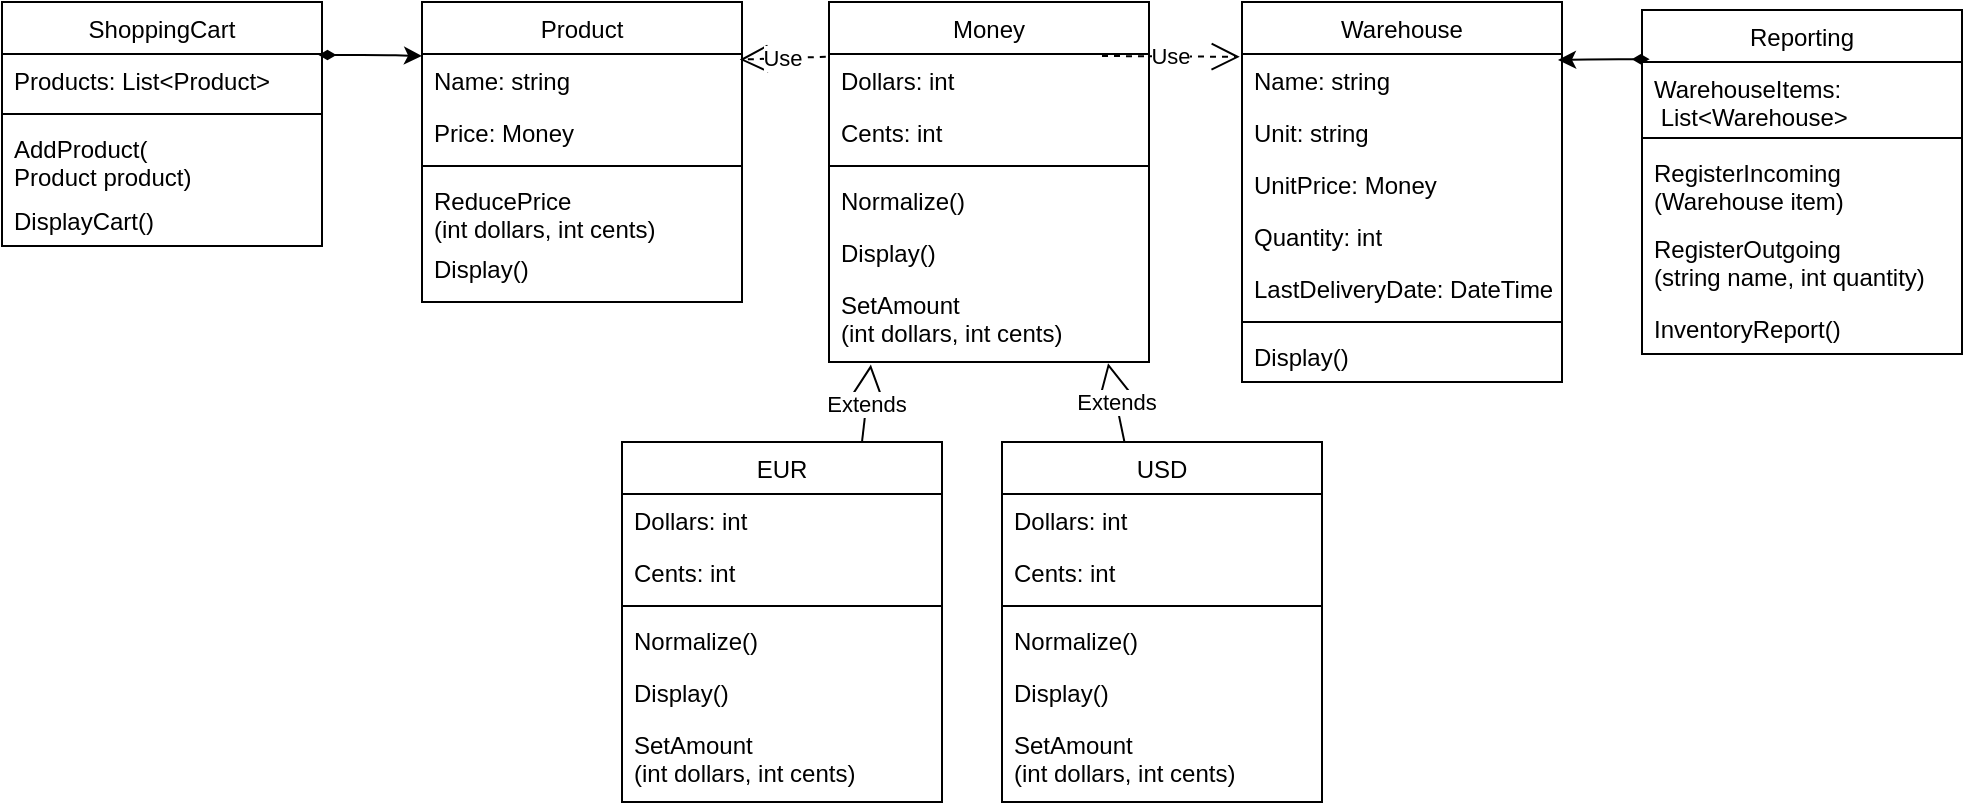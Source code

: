 <mxfile version="26.0.11">
  <diagram id="C5RBs43oDa-KdzZeNtuy" name="Page-1">
    <mxGraphModel dx="1509" dy="785" grid="1" gridSize="10" guides="1" tooltips="1" connect="1" arrows="1" fold="1" page="1" pageScale="1" pageWidth="827" pageHeight="1169" math="0" shadow="0">
      <root>
        <mxCell id="WIyWlLk6GJQsqaUBKTNV-0" />
        <mxCell id="WIyWlLk6GJQsqaUBKTNV-1" parent="WIyWlLk6GJQsqaUBKTNV-0" />
        <mxCell id="zkfFHV4jXpPFQw0GAbJ--17" value="Money" style="swimlane;fontStyle=0;align=center;verticalAlign=top;childLayout=stackLayout;horizontal=1;startSize=26;horizontalStack=0;resizeParent=1;resizeLast=0;collapsible=1;marginBottom=0;rounded=0;shadow=0;strokeWidth=1;" parent="WIyWlLk6GJQsqaUBKTNV-1" vertex="1">
          <mxGeometry x="413.5" y="320" width="160" height="180" as="geometry">
            <mxRectangle x="550" y="140" width="160" height="26" as="alternateBounds" />
          </mxGeometry>
        </mxCell>
        <mxCell id="zkfFHV4jXpPFQw0GAbJ--18" value="Dollars: int" style="text;align=left;verticalAlign=top;spacingLeft=4;spacingRight=4;overflow=hidden;rotatable=0;points=[[0,0.5],[1,0.5]];portConstraint=eastwest;" parent="zkfFHV4jXpPFQw0GAbJ--17" vertex="1">
          <mxGeometry y="26" width="160" height="26" as="geometry" />
        </mxCell>
        <mxCell id="zkfFHV4jXpPFQw0GAbJ--19" value="Cents: int" style="text;align=left;verticalAlign=top;spacingLeft=4;spacingRight=4;overflow=hidden;rotatable=0;points=[[0,0.5],[1,0.5]];portConstraint=eastwest;rounded=0;shadow=0;html=0;" parent="zkfFHV4jXpPFQw0GAbJ--17" vertex="1">
          <mxGeometry y="52" width="160" height="26" as="geometry" />
        </mxCell>
        <mxCell id="zkfFHV4jXpPFQw0GAbJ--23" value="" style="line;html=1;strokeWidth=1;align=left;verticalAlign=middle;spacingTop=-1;spacingLeft=3;spacingRight=3;rotatable=0;labelPosition=right;points=[];portConstraint=eastwest;" parent="zkfFHV4jXpPFQw0GAbJ--17" vertex="1">
          <mxGeometry y="78" width="160" height="8" as="geometry" />
        </mxCell>
        <mxCell id="zkfFHV4jXpPFQw0GAbJ--24" value="Normalize()" style="text;align=left;verticalAlign=top;spacingLeft=4;spacingRight=4;overflow=hidden;rotatable=0;points=[[0,0.5],[1,0.5]];portConstraint=eastwest;" parent="zkfFHV4jXpPFQw0GAbJ--17" vertex="1">
          <mxGeometry y="86" width="160" height="26" as="geometry" />
        </mxCell>
        <mxCell id="zkfFHV4jXpPFQw0GAbJ--25" value="Display()" style="text;align=left;verticalAlign=top;spacingLeft=4;spacingRight=4;overflow=hidden;rotatable=0;points=[[0,0.5],[1,0.5]];portConstraint=eastwest;" parent="zkfFHV4jXpPFQw0GAbJ--17" vertex="1">
          <mxGeometry y="112" width="160" height="26" as="geometry" />
        </mxCell>
        <mxCell id="BN53Nru0uiy-R2oZk1Ck-38" value="SetAmount&#xa;(int dollars, int cents)" style="text;align=left;verticalAlign=top;spacingLeft=4;spacingRight=4;overflow=hidden;rotatable=0;points=[[0,0.5],[1,0.5]];portConstraint=eastwest;" vertex="1" parent="zkfFHV4jXpPFQw0GAbJ--17">
          <mxGeometry y="138" width="160" height="42" as="geometry" />
        </mxCell>
        <mxCell id="BN53Nru0uiy-R2oZk1Ck-0" value="Product" style="swimlane;fontStyle=0;align=center;verticalAlign=top;childLayout=stackLayout;horizontal=1;startSize=26;horizontalStack=0;resizeParent=1;resizeLast=0;collapsible=1;marginBottom=0;rounded=0;shadow=0;strokeWidth=1;" vertex="1" parent="WIyWlLk6GJQsqaUBKTNV-1">
          <mxGeometry x="210" y="320" width="160" height="150" as="geometry">
            <mxRectangle x="550" y="140" width="160" height="26" as="alternateBounds" />
          </mxGeometry>
        </mxCell>
        <mxCell id="BN53Nru0uiy-R2oZk1Ck-1" value="Name: string" style="text;align=left;verticalAlign=top;spacingLeft=4;spacingRight=4;overflow=hidden;rotatable=0;points=[[0,0.5],[1,0.5]];portConstraint=eastwest;" vertex="1" parent="BN53Nru0uiy-R2oZk1Ck-0">
          <mxGeometry y="26" width="160" height="26" as="geometry" />
        </mxCell>
        <mxCell id="BN53Nru0uiy-R2oZk1Ck-2" value="Price: Money" style="text;align=left;verticalAlign=top;spacingLeft=4;spacingRight=4;overflow=hidden;rotatable=0;points=[[0,0.5],[1,0.5]];portConstraint=eastwest;rounded=0;shadow=0;html=0;" vertex="1" parent="BN53Nru0uiy-R2oZk1Ck-0">
          <mxGeometry y="52" width="160" height="26" as="geometry" />
        </mxCell>
        <mxCell id="BN53Nru0uiy-R2oZk1Ck-6" value="" style="line;html=1;strokeWidth=1;align=left;verticalAlign=middle;spacingTop=-1;spacingLeft=3;spacingRight=3;rotatable=0;labelPosition=right;points=[];portConstraint=eastwest;" vertex="1" parent="BN53Nru0uiy-R2oZk1Ck-0">
          <mxGeometry y="78" width="160" height="8" as="geometry" />
        </mxCell>
        <mxCell id="BN53Nru0uiy-R2oZk1Ck-7" value="ReducePrice&#xa;(int dollars, int cents)" style="text;align=left;verticalAlign=top;spacingLeft=4;spacingRight=4;overflow=hidden;rotatable=0;points=[[0,0.5],[1,0.5]];portConstraint=eastwest;" vertex="1" parent="BN53Nru0uiy-R2oZk1Ck-0">
          <mxGeometry y="86" width="160" height="34" as="geometry" />
        </mxCell>
        <mxCell id="BN53Nru0uiy-R2oZk1Ck-8" value="Display()" style="text;align=left;verticalAlign=top;spacingLeft=4;spacingRight=4;overflow=hidden;rotatable=0;points=[[0,0.5],[1,0.5]];portConstraint=eastwest;" vertex="1" parent="BN53Nru0uiy-R2oZk1Ck-0">
          <mxGeometry y="120" width="160" height="26" as="geometry" />
        </mxCell>
        <mxCell id="BN53Nru0uiy-R2oZk1Ck-9" value="Warehouse" style="swimlane;fontStyle=0;align=center;verticalAlign=top;childLayout=stackLayout;horizontal=1;startSize=26;horizontalStack=0;resizeParent=1;resizeLast=0;collapsible=1;marginBottom=0;rounded=0;shadow=0;strokeWidth=1;" vertex="1" parent="WIyWlLk6GJQsqaUBKTNV-1">
          <mxGeometry x="620" y="320" width="160" height="190" as="geometry">
            <mxRectangle x="550" y="140" width="160" height="26" as="alternateBounds" />
          </mxGeometry>
        </mxCell>
        <mxCell id="BN53Nru0uiy-R2oZk1Ck-10" value="Name: string" style="text;align=left;verticalAlign=top;spacingLeft=4;spacingRight=4;overflow=hidden;rotatable=0;points=[[0,0.5],[1,0.5]];portConstraint=eastwest;" vertex="1" parent="BN53Nru0uiy-R2oZk1Ck-9">
          <mxGeometry y="26" width="160" height="26" as="geometry" />
        </mxCell>
        <mxCell id="BN53Nru0uiy-R2oZk1Ck-11" value="Unit: string" style="text;align=left;verticalAlign=top;spacingLeft=4;spacingRight=4;overflow=hidden;rotatable=0;points=[[0,0.5],[1,0.5]];portConstraint=eastwest;rounded=0;shadow=0;html=0;" vertex="1" parent="BN53Nru0uiy-R2oZk1Ck-9">
          <mxGeometry y="52" width="160" height="26" as="geometry" />
        </mxCell>
        <mxCell id="BN53Nru0uiy-R2oZk1Ck-12" value="UnitPrice: Money" style="text;align=left;verticalAlign=top;spacingLeft=4;spacingRight=4;overflow=hidden;rotatable=0;points=[[0,0.5],[1,0.5]];portConstraint=eastwest;rounded=0;shadow=0;html=0;" vertex="1" parent="BN53Nru0uiy-R2oZk1Ck-9">
          <mxGeometry y="78" width="160" height="26" as="geometry" />
        </mxCell>
        <mxCell id="BN53Nru0uiy-R2oZk1Ck-13" value="Quantity: int" style="text;align=left;verticalAlign=top;spacingLeft=4;spacingRight=4;overflow=hidden;rotatable=0;points=[[0,0.5],[1,0.5]];portConstraint=eastwest;rounded=0;shadow=0;html=0;" vertex="1" parent="BN53Nru0uiy-R2oZk1Ck-9">
          <mxGeometry y="104" width="160" height="26" as="geometry" />
        </mxCell>
        <mxCell id="BN53Nru0uiy-R2oZk1Ck-14" value="LastDeliveryDate: DateTime" style="text;align=left;verticalAlign=top;spacingLeft=4;spacingRight=4;overflow=hidden;rotatable=0;points=[[0,0.5],[1,0.5]];portConstraint=eastwest;rounded=0;shadow=0;html=0;" vertex="1" parent="BN53Nru0uiy-R2oZk1Ck-9">
          <mxGeometry y="130" width="160" height="26" as="geometry" />
        </mxCell>
        <mxCell id="BN53Nru0uiy-R2oZk1Ck-15" value="" style="line;html=1;strokeWidth=1;align=left;verticalAlign=middle;spacingTop=-1;spacingLeft=3;spacingRight=3;rotatable=0;labelPosition=right;points=[];portConstraint=eastwest;" vertex="1" parent="BN53Nru0uiy-R2oZk1Ck-9">
          <mxGeometry y="156" width="160" height="8" as="geometry" />
        </mxCell>
        <mxCell id="BN53Nru0uiy-R2oZk1Ck-16" value="Display()" style="text;align=left;verticalAlign=top;spacingLeft=4;spacingRight=4;overflow=hidden;rotatable=0;points=[[0,0.5],[1,0.5]];portConstraint=eastwest;" vertex="1" parent="BN53Nru0uiy-R2oZk1Ck-9">
          <mxGeometry y="164" width="160" height="26" as="geometry" />
        </mxCell>
        <mxCell id="BN53Nru0uiy-R2oZk1Ck-18" value="Reporting" style="swimlane;fontStyle=0;align=center;verticalAlign=top;childLayout=stackLayout;horizontal=1;startSize=26;horizontalStack=0;resizeParent=1;resizeLast=0;collapsible=1;marginBottom=0;rounded=0;shadow=0;strokeWidth=1;" vertex="1" parent="WIyWlLk6GJQsqaUBKTNV-1">
          <mxGeometry x="820" y="324" width="160" height="172" as="geometry">
            <mxRectangle x="550" y="140" width="160" height="26" as="alternateBounds" />
          </mxGeometry>
        </mxCell>
        <mxCell id="BN53Nru0uiy-R2oZk1Ck-19" value="WarehouseItems:&#xa; List&lt;Warehouse&gt;" style="text;align=left;verticalAlign=top;spacingLeft=4;spacingRight=4;overflow=hidden;rotatable=0;points=[[0,0.5],[1,0.5]];portConstraint=eastwest;" vertex="1" parent="BN53Nru0uiy-R2oZk1Ck-18">
          <mxGeometry y="26" width="160" height="34" as="geometry" />
        </mxCell>
        <mxCell id="BN53Nru0uiy-R2oZk1Ck-24" value="" style="line;html=1;strokeWidth=1;align=left;verticalAlign=middle;spacingTop=-1;spacingLeft=3;spacingRight=3;rotatable=0;labelPosition=right;points=[];portConstraint=eastwest;" vertex="1" parent="BN53Nru0uiy-R2oZk1Ck-18">
          <mxGeometry y="60" width="160" height="8" as="geometry" />
        </mxCell>
        <mxCell id="BN53Nru0uiy-R2oZk1Ck-25" value="RegisterIncoming&#xa;(Warehouse item)" style="text;align=left;verticalAlign=top;spacingLeft=4;spacingRight=4;overflow=hidden;rotatable=0;points=[[0,0.5],[1,0.5]];portConstraint=eastwest;" vertex="1" parent="BN53Nru0uiy-R2oZk1Ck-18">
          <mxGeometry y="68" width="160" height="38" as="geometry" />
        </mxCell>
        <mxCell id="BN53Nru0uiy-R2oZk1Ck-26" value="RegisterOutgoing&#xa;(string name, int quantity)" style="text;align=left;verticalAlign=top;spacingLeft=4;spacingRight=4;overflow=hidden;rotatable=0;points=[[0,0.5],[1,0.5]];portConstraint=eastwest;" vertex="1" parent="BN53Nru0uiy-R2oZk1Ck-18">
          <mxGeometry y="106" width="160" height="40" as="geometry" />
        </mxCell>
        <mxCell id="BN53Nru0uiy-R2oZk1Ck-23" value="InventoryReport()" style="text;align=left;verticalAlign=top;spacingLeft=4;spacingRight=4;overflow=hidden;rotatable=0;points=[[0,0.5],[1,0.5]];portConstraint=eastwest;rounded=0;shadow=0;html=0;" vertex="1" parent="BN53Nru0uiy-R2oZk1Ck-18">
          <mxGeometry y="146" width="160" height="26" as="geometry" />
        </mxCell>
        <mxCell id="BN53Nru0uiy-R2oZk1Ck-27" value="ShoppingCart" style="swimlane;fontStyle=0;align=center;verticalAlign=top;childLayout=stackLayout;horizontal=1;startSize=26;horizontalStack=0;resizeParent=1;resizeLast=0;collapsible=1;marginBottom=0;rounded=0;shadow=0;strokeWidth=1;" vertex="1" parent="WIyWlLk6GJQsqaUBKTNV-1">
          <mxGeometry y="320" width="160" height="122" as="geometry">
            <mxRectangle x="550" y="140" width="160" height="26" as="alternateBounds" />
          </mxGeometry>
        </mxCell>
        <mxCell id="BN53Nru0uiy-R2oZk1Ck-28" value="Products: List&lt;Product&gt;" style="text;align=left;verticalAlign=top;spacingLeft=4;spacingRight=4;overflow=hidden;rotatable=0;points=[[0,0.5],[1,0.5]];portConstraint=eastwest;" vertex="1" parent="BN53Nru0uiy-R2oZk1Ck-27">
          <mxGeometry y="26" width="160" height="26" as="geometry" />
        </mxCell>
        <mxCell id="BN53Nru0uiy-R2oZk1Ck-33" value="" style="line;html=1;strokeWidth=1;align=left;verticalAlign=middle;spacingTop=-1;spacingLeft=3;spacingRight=3;rotatable=0;labelPosition=right;points=[];portConstraint=eastwest;" vertex="1" parent="BN53Nru0uiy-R2oZk1Ck-27">
          <mxGeometry y="52" width="160" height="8" as="geometry" />
        </mxCell>
        <mxCell id="BN53Nru0uiy-R2oZk1Ck-34" value="AddProduct(&#xa;Product product)" style="text;align=left;verticalAlign=top;spacingLeft=4;spacingRight=4;overflow=hidden;rotatable=0;points=[[0,0.5],[1,0.5]];portConstraint=eastwest;" vertex="1" parent="BN53Nru0uiy-R2oZk1Ck-27">
          <mxGeometry y="60" width="160" height="36" as="geometry" />
        </mxCell>
        <mxCell id="BN53Nru0uiy-R2oZk1Ck-35" value="DisplayCart()" style="text;align=left;verticalAlign=top;spacingLeft=4;spacingRight=4;overflow=hidden;rotatable=0;points=[[0,0.5],[1,0.5]];portConstraint=eastwest;" vertex="1" parent="BN53Nru0uiy-R2oZk1Ck-27">
          <mxGeometry y="96" width="160" height="26" as="geometry" />
        </mxCell>
        <mxCell id="BN53Nru0uiy-R2oZk1Ck-54" value="USD" style="swimlane;fontStyle=0;align=center;verticalAlign=top;childLayout=stackLayout;horizontal=1;startSize=26;horizontalStack=0;resizeParent=1;resizeLast=0;collapsible=1;marginBottom=0;rounded=0;shadow=0;strokeWidth=1;" vertex="1" parent="WIyWlLk6GJQsqaUBKTNV-1">
          <mxGeometry x="500" y="540" width="160" height="180" as="geometry">
            <mxRectangle x="550" y="140" width="160" height="26" as="alternateBounds" />
          </mxGeometry>
        </mxCell>
        <mxCell id="BN53Nru0uiy-R2oZk1Ck-55" value="Dollars: int" style="text;align=left;verticalAlign=top;spacingLeft=4;spacingRight=4;overflow=hidden;rotatable=0;points=[[0,0.5],[1,0.5]];portConstraint=eastwest;" vertex="1" parent="BN53Nru0uiy-R2oZk1Ck-54">
          <mxGeometry y="26" width="160" height="26" as="geometry" />
        </mxCell>
        <mxCell id="BN53Nru0uiy-R2oZk1Ck-56" value="Cents: int" style="text;align=left;verticalAlign=top;spacingLeft=4;spacingRight=4;overflow=hidden;rotatable=0;points=[[0,0.5],[1,0.5]];portConstraint=eastwest;rounded=0;shadow=0;html=0;" vertex="1" parent="BN53Nru0uiy-R2oZk1Ck-54">
          <mxGeometry y="52" width="160" height="26" as="geometry" />
        </mxCell>
        <mxCell id="BN53Nru0uiy-R2oZk1Ck-57" value="" style="line;html=1;strokeWidth=1;align=left;verticalAlign=middle;spacingTop=-1;spacingLeft=3;spacingRight=3;rotatable=0;labelPosition=right;points=[];portConstraint=eastwest;" vertex="1" parent="BN53Nru0uiy-R2oZk1Ck-54">
          <mxGeometry y="78" width="160" height="8" as="geometry" />
        </mxCell>
        <mxCell id="BN53Nru0uiy-R2oZk1Ck-58" value="Normalize()" style="text;align=left;verticalAlign=top;spacingLeft=4;spacingRight=4;overflow=hidden;rotatable=0;points=[[0,0.5],[1,0.5]];portConstraint=eastwest;" vertex="1" parent="BN53Nru0uiy-R2oZk1Ck-54">
          <mxGeometry y="86" width="160" height="26" as="geometry" />
        </mxCell>
        <mxCell id="BN53Nru0uiy-R2oZk1Ck-59" value="Display()" style="text;align=left;verticalAlign=top;spacingLeft=4;spacingRight=4;overflow=hidden;rotatable=0;points=[[0,0.5],[1,0.5]];portConstraint=eastwest;" vertex="1" parent="BN53Nru0uiy-R2oZk1Ck-54">
          <mxGeometry y="112" width="160" height="26" as="geometry" />
        </mxCell>
        <mxCell id="BN53Nru0uiy-R2oZk1Ck-60" value="SetAmount&#xa;(int dollars, int cents)" style="text;align=left;verticalAlign=top;spacingLeft=4;spacingRight=4;overflow=hidden;rotatable=0;points=[[0,0.5],[1,0.5]];portConstraint=eastwest;" vertex="1" parent="BN53Nru0uiy-R2oZk1Ck-54">
          <mxGeometry y="138" width="160" height="42" as="geometry" />
        </mxCell>
        <mxCell id="BN53Nru0uiy-R2oZk1Ck-61" value="EUR" style="swimlane;fontStyle=0;align=center;verticalAlign=top;childLayout=stackLayout;horizontal=1;startSize=26;horizontalStack=0;resizeParent=1;resizeLast=0;collapsible=1;marginBottom=0;rounded=0;shadow=0;strokeWidth=1;" vertex="1" parent="WIyWlLk6GJQsqaUBKTNV-1">
          <mxGeometry x="310" y="540" width="160" height="180" as="geometry">
            <mxRectangle x="550" y="140" width="160" height="26" as="alternateBounds" />
          </mxGeometry>
        </mxCell>
        <mxCell id="BN53Nru0uiy-R2oZk1Ck-62" value="Dollars: int" style="text;align=left;verticalAlign=top;spacingLeft=4;spacingRight=4;overflow=hidden;rotatable=0;points=[[0,0.5],[1,0.5]];portConstraint=eastwest;" vertex="1" parent="BN53Nru0uiy-R2oZk1Ck-61">
          <mxGeometry y="26" width="160" height="26" as="geometry" />
        </mxCell>
        <mxCell id="BN53Nru0uiy-R2oZk1Ck-63" value="Cents: int" style="text;align=left;verticalAlign=top;spacingLeft=4;spacingRight=4;overflow=hidden;rotatable=0;points=[[0,0.5],[1,0.5]];portConstraint=eastwest;rounded=0;shadow=0;html=0;" vertex="1" parent="BN53Nru0uiy-R2oZk1Ck-61">
          <mxGeometry y="52" width="160" height="26" as="geometry" />
        </mxCell>
        <mxCell id="BN53Nru0uiy-R2oZk1Ck-64" value="" style="line;html=1;strokeWidth=1;align=left;verticalAlign=middle;spacingTop=-1;spacingLeft=3;spacingRight=3;rotatable=0;labelPosition=right;points=[];portConstraint=eastwest;" vertex="1" parent="BN53Nru0uiy-R2oZk1Ck-61">
          <mxGeometry y="78" width="160" height="8" as="geometry" />
        </mxCell>
        <mxCell id="BN53Nru0uiy-R2oZk1Ck-65" value="Normalize()" style="text;align=left;verticalAlign=top;spacingLeft=4;spacingRight=4;overflow=hidden;rotatable=0;points=[[0,0.5],[1,0.5]];portConstraint=eastwest;" vertex="1" parent="BN53Nru0uiy-R2oZk1Ck-61">
          <mxGeometry y="86" width="160" height="26" as="geometry" />
        </mxCell>
        <mxCell id="BN53Nru0uiy-R2oZk1Ck-66" value="Display()" style="text;align=left;verticalAlign=top;spacingLeft=4;spacingRight=4;overflow=hidden;rotatable=0;points=[[0,0.5],[1,0.5]];portConstraint=eastwest;" vertex="1" parent="BN53Nru0uiy-R2oZk1Ck-61">
          <mxGeometry y="112" width="160" height="26" as="geometry" />
        </mxCell>
        <mxCell id="BN53Nru0uiy-R2oZk1Ck-67" value="SetAmount&#xa;(int dollars, int cents)" style="text;align=left;verticalAlign=top;spacingLeft=4;spacingRight=4;overflow=hidden;rotatable=0;points=[[0,0.5],[1,0.5]];portConstraint=eastwest;" vertex="1" parent="BN53Nru0uiy-R2oZk1Ck-61">
          <mxGeometry y="138" width="160" height="42" as="geometry" />
        </mxCell>
        <mxCell id="BN53Nru0uiy-R2oZk1Ck-86" value="Extends" style="endArrow=block;endSize=16;endFill=0;html=1;rounded=0;entryX=0.131;entryY=1.031;entryDx=0;entryDy=0;entryPerimeter=0;exitX=0.75;exitY=0;exitDx=0;exitDy=0;" edge="1" parent="WIyWlLk6GJQsqaUBKTNV-1" source="BN53Nru0uiy-R2oZk1Ck-61" target="BN53Nru0uiy-R2oZk1Ck-38">
          <mxGeometry width="160" relative="1" as="geometry">
            <mxPoint x="411" y="540" as="sourcePoint" />
            <mxPoint x="410" y="520" as="targetPoint" />
          </mxGeometry>
        </mxCell>
        <mxCell id="BN53Nru0uiy-R2oZk1Ck-88" value="Extends" style="endArrow=block;endSize=16;endFill=0;html=1;rounded=0;entryX=0.872;entryY=1.014;entryDx=0;entryDy=0;entryPerimeter=0;" edge="1" parent="WIyWlLk6GJQsqaUBKTNV-1" source="BN53Nru0uiy-R2oZk1Ck-54" target="BN53Nru0uiy-R2oZk1Ck-38">
          <mxGeometry width="160" relative="1" as="geometry">
            <mxPoint x="527" y="542" as="sourcePoint" />
            <mxPoint x="520" y="510" as="targetPoint" />
          </mxGeometry>
        </mxCell>
        <mxCell id="BN53Nru0uiy-R2oZk1Ck-93" value="Use" style="endArrow=open;endSize=12;dashed=1;html=1;rounded=0;exitX=-0.01;exitY=0.053;exitDx=0;exitDy=0;exitPerimeter=0;entryX=0.993;entryY=0.108;entryDx=0;entryDy=0;entryPerimeter=0;" edge="1" parent="WIyWlLk6GJQsqaUBKTNV-1" source="zkfFHV4jXpPFQw0GAbJ--18" target="BN53Nru0uiy-R2oZk1Ck-1">
          <mxGeometry x="-0.009" width="160" relative="1" as="geometry">
            <mxPoint x="168" y="358" as="sourcePoint" />
            <mxPoint x="210" y="359" as="targetPoint" />
            <mxPoint as="offset" />
          </mxGeometry>
        </mxCell>
        <mxCell id="BN53Nru0uiy-R2oZk1Ck-94" value="Use" style="endArrow=open;endSize=12;dashed=1;html=1;rounded=0;entryX=-0.007;entryY=0.054;entryDx=0;entryDy=0;entryPerimeter=0;" edge="1" parent="WIyWlLk6GJQsqaUBKTNV-1" target="BN53Nru0uiy-R2oZk1Ck-10">
          <mxGeometry x="-0.009" width="160" relative="1" as="geometry">
            <mxPoint x="550" y="347" as="sourcePoint" />
            <mxPoint x="210" y="359" as="targetPoint" />
            <mxPoint as="offset" />
          </mxGeometry>
        </mxCell>
        <mxCell id="BN53Nru0uiy-R2oZk1Ck-100" style="edgeStyle=elbowEdgeStyle;startArrow=diamondThin;exitX=0.024;exitY=0.143;exitDx=0;exitDy=0;exitPerimeter=0;" edge="1" parent="WIyWlLk6GJQsqaUBKTNV-1" source="BN53Nru0uiy-R2oZk1Ck-18">
          <mxGeometry relative="1" as="geometry">
            <mxPoint x="710" y="40" as="sourcePoint" />
            <mxPoint x="778" y="349" as="targetPoint" />
            <Array as="points">
              <mxPoint x="801" y="350" />
            </Array>
          </mxGeometry>
        </mxCell>
        <mxCell id="BN53Nru0uiy-R2oZk1Ck-102" style="edgeStyle=elbowEdgeStyle;startArrow=diamondThin;exitX=0.989;exitY=0.02;exitDx=0;exitDy=0;exitPerimeter=0;" edge="1" parent="WIyWlLk6GJQsqaUBKTNV-1" source="BN53Nru0uiy-R2oZk1Ck-28">
          <mxGeometry relative="1" as="geometry">
            <mxPoint x="150" y="350" as="sourcePoint" />
            <mxPoint x="210" y="347" as="targetPoint" />
            <Array as="points">
              <mxPoint x="190" y="360" />
            </Array>
          </mxGeometry>
        </mxCell>
      </root>
    </mxGraphModel>
  </diagram>
</mxfile>

